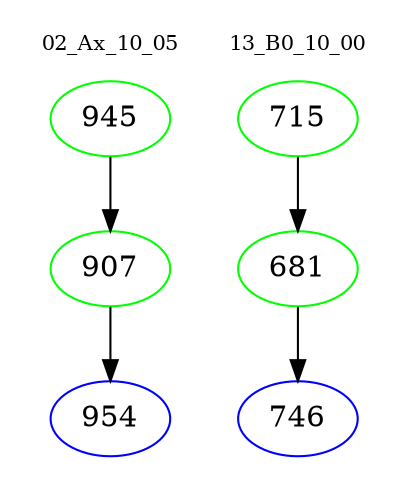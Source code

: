 digraph{
subgraph cluster_0 {
color = white
label = "02_Ax_10_05";
fontsize=10;
T0_945 [label="945", color="green"]
T0_945 -> T0_907 [color="black"]
T0_907 [label="907", color="green"]
T0_907 -> T0_954 [color="black"]
T0_954 [label="954", color="blue"]
}
subgraph cluster_1 {
color = white
label = "13_B0_10_00";
fontsize=10;
T1_715 [label="715", color="green"]
T1_715 -> T1_681 [color="black"]
T1_681 [label="681", color="green"]
T1_681 -> T1_746 [color="black"]
T1_746 [label="746", color="blue"]
}
}
